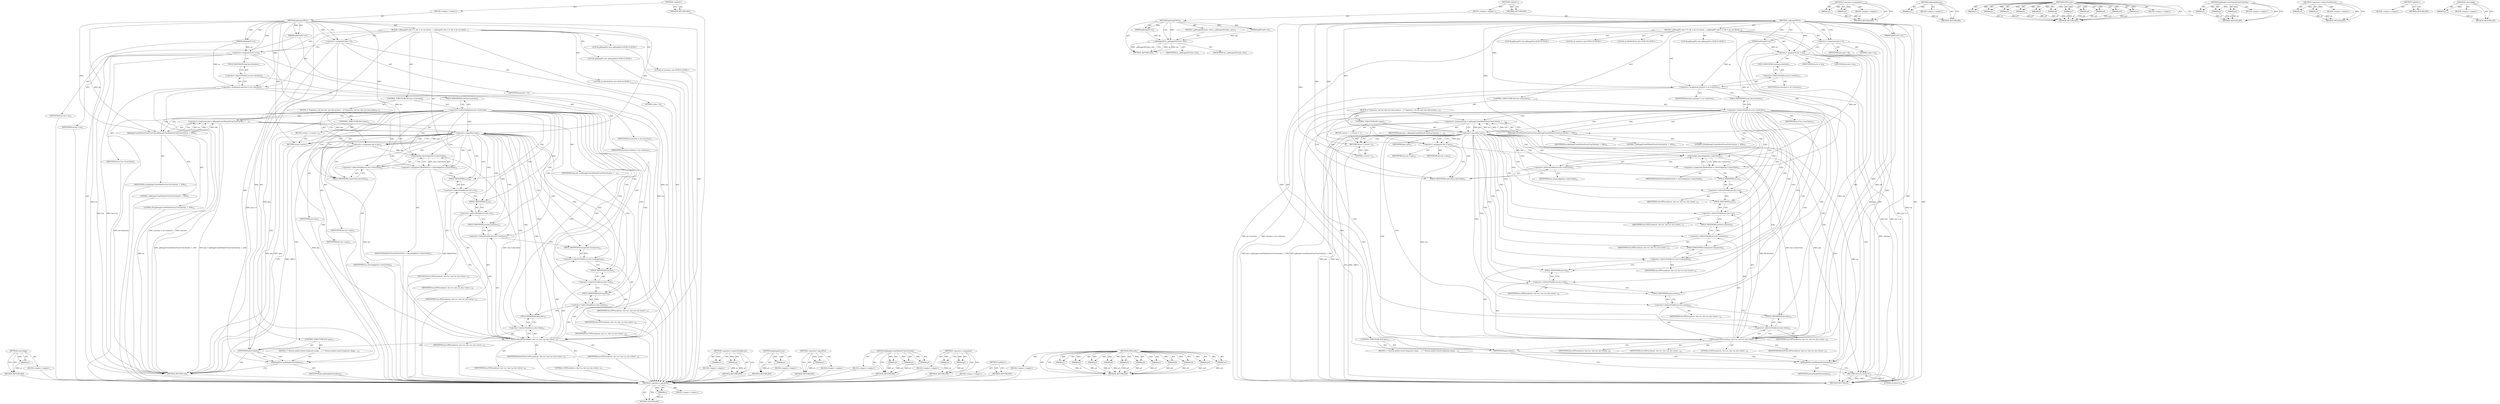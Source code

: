 digraph "colorstobpp" {
vulnerable_124 [label=<(METHOD,colorstobpp)>];
vulnerable_125 [label=<(PARAM,p1)>];
vulnerable_126 [label=<(BLOCK,&lt;empty&gt;,&lt;empty&gt;)>];
vulnerable_127 [label=<(METHOD_RETURN,ANY)>];
vulnerable_6 [label=<(METHOD,&lt;global&gt;)<SUB>1</SUB>>];
vulnerable_7 [label=<(BLOCK,&lt;empty&gt;,&lt;empty&gt;)<SUB>1</SUB>>];
vulnerable_8 [label=<(METHOD,gdImageGifCtx)<SUB>1</SUB>>];
vulnerable_9 [label=<(PARAM,gdImagePtr im)<SUB>1</SUB>>];
vulnerable_10 [label=<(PARAM,gdIOCtxPtr out)<SUB>1</SUB>>];
vulnerable_11 [label=<(BLOCK,{
 	gdImagePtr pim = 0, tim = im;
 	int interla...,{
 	gdImagePtr pim = 0, tim = im;
 	int interla...)<SUB>2</SUB>>];
vulnerable_12 [label="<(LOCAL,gdImagePtr pim: gdImagePtr)<SUB>3</SUB>>"];
vulnerable_13 [label="<(LOCAL,gdImagePtr tim: gdImagePtr)<SUB>3</SUB>>"];
vulnerable_14 [label=<(&lt;operator&gt;.assignment,pim = 0)<SUB>3</SUB>>];
vulnerable_15 [label=<(IDENTIFIER,pim,pim = 0)<SUB>3</SUB>>];
vulnerable_16 [label=<(LITERAL,0,pim = 0)<SUB>3</SUB>>];
vulnerable_17 [label=<(&lt;operator&gt;.assignment,tim = im)<SUB>3</SUB>>];
vulnerable_18 [label=<(IDENTIFIER,tim,tim = im)<SUB>3</SUB>>];
vulnerable_19 [label=<(IDENTIFIER,im,tim = im)<SUB>3</SUB>>];
vulnerable_20 [label="<(LOCAL,int interlace: int)<SUB>4</SUB>>"];
vulnerable_21 [label="<(LOCAL,int BitsPerPixel: int)<SUB>4</SUB>>"];
vulnerable_22 [label=<(&lt;operator&gt;.assignment,interlace = im-&gt;interlace)<SUB>5</SUB>>];
vulnerable_23 [label=<(IDENTIFIER,interlace,interlace = im-&gt;interlace)<SUB>5</SUB>>];
vulnerable_24 [label=<(&lt;operator&gt;.indirectFieldAccess,im-&gt;interlace)<SUB>5</SUB>>];
vulnerable_25 [label=<(IDENTIFIER,im,interlace = im-&gt;interlace)<SUB>5</SUB>>];
vulnerable_26 [label=<(FIELD_IDENTIFIER,interlace,interlace)<SUB>5</SUB>>];
vulnerable_27 [label=<(CONTROL_STRUCTURE,IF,if (im-&gt;trueColor))<SUB>6</SUB>>];
vulnerable_28 [label=<(&lt;operator&gt;.indirectFieldAccess,im-&gt;trueColor)<SUB>6</SUB>>];
vulnerable_29 [label=<(IDENTIFIER,im,if (im-&gt;trueColor))<SUB>6</SUB>>];
vulnerable_30 [label=<(FIELD_IDENTIFIER,trueColor,trueColor)<SUB>6</SUB>>];
vulnerable_31 [label=<(BLOCK,{
		/* Expensive, but the only way that produce...,{
		/* Expensive, but the only way that produce...)<SUB>6</SUB>>];
vulnerable_32 [label=<(&lt;operator&gt;.assignment,pim = gdImageCreatePaletteFromTrueColor(im, 1, ...)<SUB>10</SUB>>];
vulnerable_33 [label=<(IDENTIFIER,pim,pim = gdImageCreatePaletteFromTrueColor(im, 1, ...)<SUB>10</SUB>>];
vulnerable_34 [label=<(gdImageCreatePaletteFromTrueColor,gdImageCreatePaletteFromTrueColor(im, 1, 256))<SUB>10</SUB>>];
vulnerable_35 [label=<(IDENTIFIER,im,gdImageCreatePaletteFromTrueColor(im, 1, 256))<SUB>10</SUB>>];
vulnerable_36 [label=<(LITERAL,1,gdImageCreatePaletteFromTrueColor(im, 1, 256))<SUB>10</SUB>>];
vulnerable_37 [label=<(LITERAL,256,gdImageCreatePaletteFromTrueColor(im, 1, 256))<SUB>10</SUB>>];
vulnerable_38 [label=<(CONTROL_STRUCTURE,IF,if (!pim))<SUB>11</SUB>>];
vulnerable_39 [label=<(&lt;operator&gt;.logicalNot,!pim)<SUB>11</SUB>>];
vulnerable_40 [label=<(IDENTIFIER,pim,!pim)<SUB>11</SUB>>];
vulnerable_41 [label=<(BLOCK,{
			return;
 		},{
			return;
 		})<SUB>11</SUB>>];
vulnerable_42 [label=<(RETURN,return;,return;)<SUB>12</SUB>>];
vulnerable_43 [label=<(&lt;operator&gt;.assignment,tim = pim)<SUB>14</SUB>>];
vulnerable_44 [label=<(IDENTIFIER,tim,tim = pim)<SUB>14</SUB>>];
vulnerable_45 [label=<(IDENTIFIER,pim,tim = pim)<SUB>14</SUB>>];
vulnerable_46 [label=<(&lt;operator&gt;.assignment,BitsPerPixel = colorstobpp(tim-&gt;colorsTotal))<SUB>16</SUB>>];
vulnerable_47 [label=<(IDENTIFIER,BitsPerPixel,BitsPerPixel = colorstobpp(tim-&gt;colorsTotal))<SUB>16</SUB>>];
vulnerable_48 [label=<(colorstobpp,colorstobpp(tim-&gt;colorsTotal))<SUB>16</SUB>>];
vulnerable_49 [label=<(&lt;operator&gt;.indirectFieldAccess,tim-&gt;colorsTotal)<SUB>16</SUB>>];
vulnerable_50 [label=<(IDENTIFIER,tim,colorstobpp(tim-&gt;colorsTotal))<SUB>16</SUB>>];
vulnerable_51 [label=<(FIELD_IDENTIFIER,colorsTotal,colorsTotal)<SUB>16</SUB>>];
vulnerable_52 [label=<(GIFEncode,GIFEncode(
		out, tim-&gt;sx, tim-&gt;sy, tim-&gt;interl...)<SUB>18</SUB>>];
vulnerable_53 [label=<(IDENTIFIER,out,GIFEncode(
		out, tim-&gt;sx, tim-&gt;sy, tim-&gt;interl...)<SUB>19</SUB>>];
vulnerable_54 [label=<(&lt;operator&gt;.indirectFieldAccess,tim-&gt;sx)<SUB>19</SUB>>];
vulnerable_55 [label=<(IDENTIFIER,tim,GIFEncode(
		out, tim-&gt;sx, tim-&gt;sy, tim-&gt;interl...)<SUB>19</SUB>>];
vulnerable_56 [label=<(FIELD_IDENTIFIER,sx,sx)<SUB>19</SUB>>];
vulnerable_57 [label=<(&lt;operator&gt;.indirectFieldAccess,tim-&gt;sy)<SUB>19</SUB>>];
vulnerable_58 [label=<(IDENTIFIER,tim,GIFEncode(
		out, tim-&gt;sx, tim-&gt;sy, tim-&gt;interl...)<SUB>19</SUB>>];
vulnerable_59 [label=<(FIELD_IDENTIFIER,sy,sy)<SUB>19</SUB>>];
vulnerable_60 [label=<(&lt;operator&gt;.indirectFieldAccess,tim-&gt;interlace)<SUB>19</SUB>>];
vulnerable_61 [label=<(IDENTIFIER,tim,GIFEncode(
		out, tim-&gt;sx, tim-&gt;sy, tim-&gt;interl...)<SUB>19</SUB>>];
vulnerable_62 [label=<(FIELD_IDENTIFIER,interlace,interlace)<SUB>19</SUB>>];
vulnerable_63 [label=<(LITERAL,0,GIFEncode(
		out, tim-&gt;sx, tim-&gt;sy, tim-&gt;interl...)<SUB>19</SUB>>];
vulnerable_64 [label=<(&lt;operator&gt;.indirectFieldAccess,tim-&gt;transparent)<SUB>19</SUB>>];
vulnerable_65 [label=<(IDENTIFIER,tim,GIFEncode(
		out, tim-&gt;sx, tim-&gt;sy, tim-&gt;interl...)<SUB>19</SUB>>];
vulnerable_66 [label=<(FIELD_IDENTIFIER,transparent,transparent)<SUB>19</SUB>>];
vulnerable_67 [label=<(IDENTIFIER,BitsPerPixel,GIFEncode(
		out, tim-&gt;sx, tim-&gt;sy, tim-&gt;interl...)<SUB>19</SUB>>];
vulnerable_68 [label=<(&lt;operator&gt;.indirectFieldAccess,tim-&gt;red)<SUB>20</SUB>>];
vulnerable_69 [label=<(IDENTIFIER,tim,GIFEncode(
		out, tim-&gt;sx, tim-&gt;sy, tim-&gt;interl...)<SUB>20</SUB>>];
vulnerable_70 [label=<(FIELD_IDENTIFIER,red,red)<SUB>20</SUB>>];
vulnerable_71 [label=<(&lt;operator&gt;.indirectFieldAccess,tim-&gt;green)<SUB>20</SUB>>];
vulnerable_72 [label=<(IDENTIFIER,tim,GIFEncode(
		out, tim-&gt;sx, tim-&gt;sy, tim-&gt;interl...)<SUB>20</SUB>>];
vulnerable_73 [label=<(FIELD_IDENTIFIER,green,green)<SUB>20</SUB>>];
vulnerable_74 [label=<(&lt;operator&gt;.indirectFieldAccess,tim-&gt;blue)<SUB>20</SUB>>];
vulnerable_75 [label=<(IDENTIFIER,tim,GIFEncode(
		out, tim-&gt;sx, tim-&gt;sy, tim-&gt;interl...)<SUB>20</SUB>>];
vulnerable_76 [label=<(FIELD_IDENTIFIER,blue,blue)<SUB>20</SUB>>];
vulnerable_77 [label=<(IDENTIFIER,tim,GIFEncode(
		out, tim-&gt;sx, tim-&gt;sy, tim-&gt;interl...)<SUB>20</SUB>>];
vulnerable_78 [label=<(CONTROL_STRUCTURE,IF,if (pim))<SUB>21</SUB>>];
vulnerable_79 [label=<(IDENTIFIER,pim,if (pim))<SUB>21</SUB>>];
vulnerable_80 [label=<(BLOCK,{
 		/* Destroy palette based temporary image. ...,{
 		/* Destroy palette based temporary image. ...)<SUB>21</SUB>>];
vulnerable_81 [label=<(gdImageDestroy,gdImageDestroy(	pim))<SUB>23</SUB>>];
vulnerable_82 [label=<(IDENTIFIER,pim,gdImageDestroy(	pim))<SUB>23</SUB>>];
vulnerable_83 [label=<(METHOD_RETURN,void)<SUB>1</SUB>>];
vulnerable_85 [label=<(METHOD_RETURN,ANY)<SUB>1</SUB>>];
vulnerable_109 [label=<(METHOD,&lt;operator&gt;.indirectFieldAccess)>];
vulnerable_110 [label=<(PARAM,p1)>];
vulnerable_111 [label=<(PARAM,p2)>];
vulnerable_112 [label=<(BLOCK,&lt;empty&gt;,&lt;empty&gt;)>];
vulnerable_113 [label=<(METHOD_RETURN,ANY)>];
vulnerable_142 [label=<(METHOD,gdImageDestroy)>];
vulnerable_143 [label=<(PARAM,p1)>];
vulnerable_144 [label=<(BLOCK,&lt;empty&gt;,&lt;empty&gt;)>];
vulnerable_145 [label=<(METHOD_RETURN,ANY)>];
vulnerable_120 [label=<(METHOD,&lt;operator&gt;.logicalNot)>];
vulnerable_121 [label=<(PARAM,p1)>];
vulnerable_122 [label=<(BLOCK,&lt;empty&gt;,&lt;empty&gt;)>];
vulnerable_123 [label=<(METHOD_RETURN,ANY)>];
vulnerable_114 [label=<(METHOD,gdImageCreatePaletteFromTrueColor)>];
vulnerable_115 [label=<(PARAM,p1)>];
vulnerable_116 [label=<(PARAM,p2)>];
vulnerable_117 [label=<(PARAM,p3)>];
vulnerable_118 [label=<(BLOCK,&lt;empty&gt;,&lt;empty&gt;)>];
vulnerable_119 [label=<(METHOD_RETURN,ANY)>];
vulnerable_104 [label=<(METHOD,&lt;operator&gt;.assignment)>];
vulnerable_105 [label=<(PARAM,p1)>];
vulnerable_106 [label=<(PARAM,p2)>];
vulnerable_107 [label=<(BLOCK,&lt;empty&gt;,&lt;empty&gt;)>];
vulnerable_108 [label=<(METHOD_RETURN,ANY)>];
vulnerable_98 [label=<(METHOD,&lt;global&gt;)<SUB>1</SUB>>];
vulnerable_99 [label=<(BLOCK,&lt;empty&gt;,&lt;empty&gt;)>];
vulnerable_100 [label=<(METHOD_RETURN,ANY)>];
vulnerable_128 [label=<(METHOD,GIFEncode)>];
vulnerable_129 [label=<(PARAM,p1)>];
vulnerable_130 [label=<(PARAM,p2)>];
vulnerable_131 [label=<(PARAM,p3)>];
vulnerable_132 [label=<(PARAM,p4)>];
vulnerable_133 [label=<(PARAM,p5)>];
vulnerable_134 [label=<(PARAM,p6)>];
vulnerable_135 [label=<(PARAM,p7)>];
vulnerable_136 [label=<(PARAM,p8)>];
vulnerable_137 [label=<(PARAM,p9)>];
vulnerable_138 [label=<(PARAM,p10)>];
vulnerable_139 [label=<(PARAM,p11)>];
vulnerable_140 [label=<(BLOCK,&lt;empty&gt;,&lt;empty&gt;)>];
vulnerable_141 [label=<(METHOD_RETURN,ANY)>];
fixed_132 [label=<(METHOD,&lt;operator&gt;.logicalNot)>];
fixed_133 [label=<(PARAM,p1)>];
fixed_134 [label=<(BLOCK,&lt;empty&gt;,&lt;empty&gt;)>];
fixed_135 [label=<(METHOD_RETURN,ANY)>];
fixed_6 [label=<(METHOD,&lt;global&gt;)<SUB>1</SUB>>];
fixed_7 [label=<(BLOCK,&lt;empty&gt;,&lt;empty&gt;)<SUB>1</SUB>>];
fixed_8 [label=<(METHOD,gdImageGifCtx)<SUB>1</SUB>>];
fixed_9 [label=<(PARAM,gdImagePtr im)<SUB>1</SUB>>];
fixed_10 [label=<(PARAM,gdIOCtxPtr out)<SUB>1</SUB>>];
fixed_11 [label=<(BLOCK,{
	_gdImageGifCtx(im, out);
},{
	_gdImageGifCtx(im, out);
})<SUB>2</SUB>>];
fixed_12 [label=<(_gdImageGifCtx,_gdImageGifCtx(im, out))<SUB>3</SUB>>];
fixed_13 [label=<(IDENTIFIER,im,_gdImageGifCtx(im, out))<SUB>3</SUB>>];
fixed_14 [label=<(IDENTIFIER,out,_gdImageGifCtx(im, out))<SUB>3</SUB>>];
fixed_15 [label=<(METHOD_RETURN,void)<SUB>1</SUB>>];
fixed_17 [label=<(METHOD,_gdImageGifCtx)<SUB>7</SUB>>];
fixed_18 [label=<(PARAM,gdImagePtr im)<SUB>7</SUB>>];
fixed_19 [label=<(PARAM,gdIOCtxPtr out)<SUB>7</SUB>>];
fixed_20 [label=<(BLOCK,{
 	gdImagePtr pim = 0, tim = im;
 	int interla...,{
 	gdImagePtr pim = 0, tim = im;
 	int interla...)<SUB>8</SUB>>];
fixed_21 [label="<(LOCAL,gdImagePtr pim: gdImagePtr)<SUB>9</SUB>>"];
fixed_22 [label="<(LOCAL,gdImagePtr tim: gdImagePtr)<SUB>9</SUB>>"];
fixed_23 [label=<(&lt;operator&gt;.assignment,pim = 0)<SUB>9</SUB>>];
fixed_24 [label=<(IDENTIFIER,pim,pim = 0)<SUB>9</SUB>>];
fixed_25 [label=<(LITERAL,0,pim = 0)<SUB>9</SUB>>];
fixed_26 [label=<(&lt;operator&gt;.assignment,tim = im)<SUB>9</SUB>>];
fixed_27 [label=<(IDENTIFIER,tim,tim = im)<SUB>9</SUB>>];
fixed_28 [label=<(IDENTIFIER,im,tim = im)<SUB>9</SUB>>];
fixed_29 [label="<(LOCAL,int interlace: int)<SUB>10</SUB>>"];
fixed_30 [label="<(LOCAL,int BitsPerPixel: int)<SUB>10</SUB>>"];
fixed_31 [label=<(&lt;operator&gt;.assignment,interlace = im-&gt;interlace)<SUB>11</SUB>>];
fixed_32 [label=<(IDENTIFIER,interlace,interlace = im-&gt;interlace)<SUB>11</SUB>>];
fixed_33 [label=<(&lt;operator&gt;.indirectFieldAccess,im-&gt;interlace)<SUB>11</SUB>>];
fixed_34 [label=<(IDENTIFIER,im,interlace = im-&gt;interlace)<SUB>11</SUB>>];
fixed_35 [label=<(FIELD_IDENTIFIER,interlace,interlace)<SUB>11</SUB>>];
fixed_36 [label=<(CONTROL_STRUCTURE,IF,if (im-&gt;trueColor))<SUB>12</SUB>>];
fixed_37 [label=<(&lt;operator&gt;.indirectFieldAccess,im-&gt;trueColor)<SUB>12</SUB>>];
fixed_38 [label=<(IDENTIFIER,im,if (im-&gt;trueColor))<SUB>12</SUB>>];
fixed_39 [label=<(FIELD_IDENTIFIER,trueColor,trueColor)<SUB>12</SUB>>];
fixed_40 [label=<(BLOCK,{
		/* Expensive, but the only way that produce...,{
		/* Expensive, but the only way that produce...)<SUB>12</SUB>>];
fixed_41 [label=<(&lt;operator&gt;.assignment,pim = gdImageCreatePaletteFromTrueColor(im, 1, ...)<SUB>16</SUB>>];
fixed_42 [label=<(IDENTIFIER,pim,pim = gdImageCreatePaletteFromTrueColor(im, 1, ...)<SUB>16</SUB>>];
fixed_43 [label=<(gdImageCreatePaletteFromTrueColor,gdImageCreatePaletteFromTrueColor(im, 1, 256))<SUB>16</SUB>>];
fixed_44 [label=<(IDENTIFIER,im,gdImageCreatePaletteFromTrueColor(im, 1, 256))<SUB>16</SUB>>];
fixed_45 [label=<(LITERAL,1,gdImageCreatePaletteFromTrueColor(im, 1, 256))<SUB>16</SUB>>];
fixed_46 [label=<(LITERAL,256,gdImageCreatePaletteFromTrueColor(im, 1, 256))<SUB>16</SUB>>];
fixed_47 [label=<(CONTROL_STRUCTURE,IF,if (!pim))<SUB>17</SUB>>];
fixed_48 [label=<(&lt;operator&gt;.logicalNot,!pim)<SUB>17</SUB>>];
fixed_49 [label=<(IDENTIFIER,pim,!pim)<SUB>17</SUB>>];
fixed_50 [label=<(BLOCK,{
			return 1;
 		},{
			return 1;
 		})<SUB>17</SUB>>];
fixed_51 [label=<(RETURN,return 1;,return 1;)<SUB>18</SUB>>];
fixed_52 [label=<(LITERAL,1,return 1;)<SUB>18</SUB>>];
fixed_53 [label=<(&lt;operator&gt;.assignment,tim = pim)<SUB>20</SUB>>];
fixed_54 [label=<(IDENTIFIER,tim,tim = pim)<SUB>20</SUB>>];
fixed_55 [label=<(IDENTIFIER,pim,tim = pim)<SUB>20</SUB>>];
fixed_56 [label=<(&lt;operator&gt;.assignment,BitsPerPixel = colorstobpp(tim-&gt;colorsTotal))<SUB>22</SUB>>];
fixed_57 [label=<(IDENTIFIER,BitsPerPixel,BitsPerPixel = colorstobpp(tim-&gt;colorsTotal))<SUB>22</SUB>>];
fixed_58 [label=<(colorstobpp,colorstobpp(tim-&gt;colorsTotal))<SUB>22</SUB>>];
fixed_59 [label=<(&lt;operator&gt;.indirectFieldAccess,tim-&gt;colorsTotal)<SUB>22</SUB>>];
fixed_60 [label=<(IDENTIFIER,tim,colorstobpp(tim-&gt;colorsTotal))<SUB>22</SUB>>];
fixed_61 [label=<(FIELD_IDENTIFIER,colorsTotal,colorsTotal)<SUB>22</SUB>>];
fixed_62 [label=<(GIFEncode,GIFEncode(
		out, tim-&gt;sx, tim-&gt;sy, tim-&gt;interl...)<SUB>24</SUB>>];
fixed_63 [label=<(IDENTIFIER,out,GIFEncode(
		out, tim-&gt;sx, tim-&gt;sy, tim-&gt;interl...)<SUB>25</SUB>>];
fixed_64 [label=<(&lt;operator&gt;.indirectFieldAccess,tim-&gt;sx)<SUB>25</SUB>>];
fixed_65 [label=<(IDENTIFIER,tim,GIFEncode(
		out, tim-&gt;sx, tim-&gt;sy, tim-&gt;interl...)<SUB>25</SUB>>];
fixed_66 [label=<(FIELD_IDENTIFIER,sx,sx)<SUB>25</SUB>>];
fixed_67 [label=<(&lt;operator&gt;.indirectFieldAccess,tim-&gt;sy)<SUB>25</SUB>>];
fixed_68 [label=<(IDENTIFIER,tim,GIFEncode(
		out, tim-&gt;sx, tim-&gt;sy, tim-&gt;interl...)<SUB>25</SUB>>];
fixed_69 [label=<(FIELD_IDENTIFIER,sy,sy)<SUB>25</SUB>>];
fixed_70 [label=<(&lt;operator&gt;.indirectFieldAccess,tim-&gt;interlace)<SUB>25</SUB>>];
fixed_71 [label=<(IDENTIFIER,tim,GIFEncode(
		out, tim-&gt;sx, tim-&gt;sy, tim-&gt;interl...)<SUB>25</SUB>>];
fixed_72 [label=<(FIELD_IDENTIFIER,interlace,interlace)<SUB>25</SUB>>];
fixed_73 [label=<(LITERAL,0,GIFEncode(
		out, tim-&gt;sx, tim-&gt;sy, tim-&gt;interl...)<SUB>25</SUB>>];
fixed_74 [label=<(&lt;operator&gt;.indirectFieldAccess,tim-&gt;transparent)<SUB>25</SUB>>];
fixed_75 [label=<(IDENTIFIER,tim,GIFEncode(
		out, tim-&gt;sx, tim-&gt;sy, tim-&gt;interl...)<SUB>25</SUB>>];
fixed_76 [label=<(FIELD_IDENTIFIER,transparent,transparent)<SUB>25</SUB>>];
fixed_77 [label=<(IDENTIFIER,BitsPerPixel,GIFEncode(
		out, tim-&gt;sx, tim-&gt;sy, tim-&gt;interl...)<SUB>25</SUB>>];
fixed_78 [label=<(&lt;operator&gt;.indirectFieldAccess,tim-&gt;red)<SUB>26</SUB>>];
fixed_79 [label=<(IDENTIFIER,tim,GIFEncode(
		out, tim-&gt;sx, tim-&gt;sy, tim-&gt;interl...)<SUB>26</SUB>>];
fixed_80 [label=<(FIELD_IDENTIFIER,red,red)<SUB>26</SUB>>];
fixed_81 [label=<(&lt;operator&gt;.indirectFieldAccess,tim-&gt;green)<SUB>26</SUB>>];
fixed_82 [label=<(IDENTIFIER,tim,GIFEncode(
		out, tim-&gt;sx, tim-&gt;sy, tim-&gt;interl...)<SUB>26</SUB>>];
fixed_83 [label=<(FIELD_IDENTIFIER,green,green)<SUB>26</SUB>>];
fixed_84 [label=<(&lt;operator&gt;.indirectFieldAccess,tim-&gt;blue)<SUB>26</SUB>>];
fixed_85 [label=<(IDENTIFIER,tim,GIFEncode(
		out, tim-&gt;sx, tim-&gt;sy, tim-&gt;interl...)<SUB>26</SUB>>];
fixed_86 [label=<(FIELD_IDENTIFIER,blue,blue)<SUB>26</SUB>>];
fixed_87 [label=<(IDENTIFIER,tim,GIFEncode(
		out, tim-&gt;sx, tim-&gt;sy, tim-&gt;interl...)<SUB>26</SUB>>];
fixed_88 [label=<(CONTROL_STRUCTURE,IF,if (pim))<SUB>27</SUB>>];
fixed_89 [label=<(IDENTIFIER,pim,if (pim))<SUB>27</SUB>>];
fixed_90 [label=<(BLOCK,{
 		/* Destroy palette based temporary image. ...,{
 		/* Destroy palette based temporary image. ...)<SUB>27</SUB>>];
fixed_91 [label=<(gdImageDestroy,gdImageDestroy(	pim))<SUB>29</SUB>>];
fixed_92 [label=<(IDENTIFIER,pim,gdImageDestroy(	pim))<SUB>29</SUB>>];
fixed_93 [label=<(RETURN,return 0;,return 0;)<SUB>32</SUB>>];
fixed_94 [label=<(LITERAL,0,return 0;)<SUB>32</SUB>>];
fixed_95 [label=<(METHOD_RETURN,int)<SUB>7</SUB>>];
fixed_97 [label=<(METHOD_RETURN,ANY)<SUB>1</SUB>>];
fixed_116 [label=<(METHOD,&lt;operator&gt;.assignment)>];
fixed_117 [label=<(PARAM,p1)>];
fixed_118 [label=<(PARAM,p2)>];
fixed_119 [label=<(BLOCK,&lt;empty&gt;,&lt;empty&gt;)>];
fixed_120 [label=<(METHOD_RETURN,ANY)>];
fixed_154 [label=<(METHOD,gdImageDestroy)>];
fixed_155 [label=<(PARAM,p1)>];
fixed_156 [label=<(BLOCK,&lt;empty&gt;,&lt;empty&gt;)>];
fixed_157 [label=<(METHOD_RETURN,ANY)>];
fixed_140 [label=<(METHOD,GIFEncode)>];
fixed_141 [label=<(PARAM,p1)>];
fixed_142 [label=<(PARAM,p2)>];
fixed_143 [label=<(PARAM,p3)>];
fixed_144 [label=<(PARAM,p4)>];
fixed_145 [label=<(PARAM,p5)>];
fixed_146 [label=<(PARAM,p6)>];
fixed_147 [label=<(PARAM,p7)>];
fixed_148 [label=<(PARAM,p8)>];
fixed_149 [label=<(PARAM,p9)>];
fixed_150 [label=<(PARAM,p10)>];
fixed_151 [label=<(PARAM,p11)>];
fixed_152 [label=<(BLOCK,&lt;empty&gt;,&lt;empty&gt;)>];
fixed_153 [label=<(METHOD_RETURN,ANY)>];
fixed_126 [label=<(METHOD,gdImageCreatePaletteFromTrueColor)>];
fixed_127 [label=<(PARAM,p1)>];
fixed_128 [label=<(PARAM,p2)>];
fixed_129 [label=<(PARAM,p3)>];
fixed_130 [label=<(BLOCK,&lt;empty&gt;,&lt;empty&gt;)>];
fixed_131 [label=<(METHOD_RETURN,ANY)>];
fixed_121 [label=<(METHOD,&lt;operator&gt;.indirectFieldAccess)>];
fixed_122 [label=<(PARAM,p1)>];
fixed_123 [label=<(PARAM,p2)>];
fixed_124 [label=<(BLOCK,&lt;empty&gt;,&lt;empty&gt;)>];
fixed_125 [label=<(METHOD_RETURN,ANY)>];
fixed_110 [label=<(METHOD,&lt;global&gt;)<SUB>1</SUB>>];
fixed_111 [label=<(BLOCK,&lt;empty&gt;,&lt;empty&gt;)>];
fixed_112 [label=<(METHOD_RETURN,ANY)>];
fixed_136 [label=<(METHOD,colorstobpp)>];
fixed_137 [label=<(PARAM,p1)>];
fixed_138 [label=<(BLOCK,&lt;empty&gt;,&lt;empty&gt;)>];
fixed_139 [label=<(METHOD_RETURN,ANY)>];
vulnerable_124 -> vulnerable_125  [key=0, label="AST: "];
vulnerable_124 -> vulnerable_125  [key=1, label="DDG: "];
vulnerable_124 -> vulnerable_126  [key=0, label="AST: "];
vulnerable_124 -> vulnerable_127  [key=0, label="AST: "];
vulnerable_124 -> vulnerable_127  [key=1, label="CFG: "];
vulnerable_125 -> vulnerable_127  [key=0, label="DDG: p1"];
vulnerable_126 -> fixed_132  [key=0];
vulnerable_127 -> fixed_132  [key=0];
vulnerable_6 -> vulnerable_7  [key=0, label="AST: "];
vulnerable_6 -> vulnerable_85  [key=0, label="AST: "];
vulnerable_6 -> vulnerable_85  [key=1, label="CFG: "];
vulnerable_7 -> vulnerable_8  [key=0, label="AST: "];
vulnerable_8 -> vulnerable_9  [key=0, label="AST: "];
vulnerable_8 -> vulnerable_9  [key=1, label="DDG: "];
vulnerable_8 -> vulnerable_10  [key=0, label="AST: "];
vulnerable_8 -> vulnerable_10  [key=1, label="DDG: "];
vulnerable_8 -> vulnerable_11  [key=0, label="AST: "];
vulnerable_8 -> vulnerable_83  [key=0, label="AST: "];
vulnerable_8 -> vulnerable_14  [key=0, label="CFG: "];
vulnerable_8 -> vulnerable_14  [key=1, label="DDG: "];
vulnerable_8 -> vulnerable_17  [key=0, label="DDG: "];
vulnerable_8 -> vulnerable_22  [key=0, label="DDG: "];
vulnerable_8 -> vulnerable_52  [key=0, label="DDG: "];
vulnerable_8 -> vulnerable_79  [key=0, label="DDG: "];
vulnerable_8 -> vulnerable_43  [key=0, label="DDG: "];
vulnerable_8 -> vulnerable_81  [key=0, label="DDG: "];
vulnerable_8 -> vulnerable_34  [key=0, label="DDG: "];
vulnerable_8 -> vulnerable_39  [key=0, label="DDG: "];
vulnerable_8 -> vulnerable_42  [key=0, label="DDG: "];
vulnerable_9 -> vulnerable_17  [key=0, label="DDG: im"];
vulnerable_9 -> vulnerable_22  [key=0, label="DDG: im"];
vulnerable_9 -> vulnerable_34  [key=0, label="DDG: im"];
vulnerable_10 -> vulnerable_83  [key=0, label="DDG: out"];
vulnerable_10 -> vulnerable_52  [key=0, label="DDG: out"];
vulnerable_11 -> vulnerable_12  [key=0, label="AST: "];
vulnerable_11 -> vulnerable_13  [key=0, label="AST: "];
vulnerable_11 -> vulnerable_14  [key=0, label="AST: "];
vulnerable_11 -> vulnerable_17  [key=0, label="AST: "];
vulnerable_11 -> vulnerable_20  [key=0, label="AST: "];
vulnerable_11 -> vulnerable_21  [key=0, label="AST: "];
vulnerable_11 -> vulnerable_22  [key=0, label="AST: "];
vulnerable_11 -> vulnerable_27  [key=0, label="AST: "];
vulnerable_11 -> vulnerable_46  [key=0, label="AST: "];
vulnerable_11 -> vulnerable_52  [key=0, label="AST: "];
vulnerable_11 -> vulnerable_78  [key=0, label="AST: "];
vulnerable_12 -> fixed_132  [key=0];
vulnerable_13 -> fixed_132  [key=0];
vulnerable_14 -> vulnerable_15  [key=0, label="AST: "];
vulnerable_14 -> vulnerable_16  [key=0, label="AST: "];
vulnerable_14 -> vulnerable_17  [key=0, label="CFG: "];
vulnerable_14 -> vulnerable_83  [key=0, label="DDG: pim = 0"];
vulnerable_14 -> vulnerable_81  [key=0, label="DDG: pim"];
vulnerable_15 -> fixed_132  [key=0];
vulnerable_16 -> fixed_132  [key=0];
vulnerable_17 -> vulnerable_18  [key=0, label="AST: "];
vulnerable_17 -> vulnerable_19  [key=0, label="AST: "];
vulnerable_17 -> vulnerable_26  [key=0, label="CFG: "];
vulnerable_17 -> vulnerable_83  [key=0, label="DDG: tim"];
vulnerable_17 -> vulnerable_83  [key=1, label="DDG: tim = im"];
vulnerable_17 -> vulnerable_52  [key=0, label="DDG: tim"];
vulnerable_17 -> vulnerable_48  [key=0, label="DDG: tim"];
vulnerable_18 -> fixed_132  [key=0];
vulnerable_19 -> fixed_132  [key=0];
vulnerable_20 -> fixed_132  [key=0];
vulnerable_21 -> fixed_132  [key=0];
vulnerable_22 -> vulnerable_23  [key=0, label="AST: "];
vulnerable_22 -> vulnerable_24  [key=0, label="AST: "];
vulnerable_22 -> vulnerable_30  [key=0, label="CFG: "];
vulnerable_22 -> vulnerable_83  [key=0, label="DDG: interlace"];
vulnerable_22 -> vulnerable_83  [key=1, label="DDG: im-&gt;interlace"];
vulnerable_22 -> vulnerable_83  [key=2, label="DDG: interlace = im-&gt;interlace"];
vulnerable_23 -> fixed_132  [key=0];
vulnerable_24 -> vulnerable_25  [key=0, label="AST: "];
vulnerable_24 -> vulnerable_26  [key=0, label="AST: "];
vulnerable_24 -> vulnerable_22  [key=0, label="CFG: "];
vulnerable_25 -> fixed_132  [key=0];
vulnerable_26 -> vulnerable_24  [key=0, label="CFG: "];
vulnerable_27 -> vulnerable_28  [key=0, label="AST: "];
vulnerable_27 -> vulnerable_31  [key=0, label="AST: "];
vulnerable_28 -> vulnerable_29  [key=0, label="AST: "];
vulnerable_28 -> vulnerable_30  [key=0, label="AST: "];
vulnerable_28 -> vulnerable_34  [key=0, label="CFG: "];
vulnerable_28 -> vulnerable_34  [key=1, label="CDG: "];
vulnerable_28 -> vulnerable_51  [key=0, label="CFG: "];
vulnerable_28 -> vulnerable_51  [key=1, label="CDG: "];
vulnerable_28 -> vulnerable_48  [key=0, label="CDG: "];
vulnerable_28 -> vulnerable_32  [key=0, label="CDG: "];
vulnerable_28 -> vulnerable_68  [key=0, label="CDG: "];
vulnerable_28 -> vulnerable_49  [key=0, label="CDG: "];
vulnerable_28 -> vulnerable_60  [key=0, label="CDG: "];
vulnerable_28 -> vulnerable_73  [key=0, label="CDG: "];
vulnerable_28 -> vulnerable_64  [key=0, label="CDG: "];
vulnerable_28 -> vulnerable_57  [key=0, label="CDG: "];
vulnerable_28 -> vulnerable_66  [key=0, label="CDG: "];
vulnerable_28 -> vulnerable_71  [key=0, label="CDG: "];
vulnerable_28 -> vulnerable_52  [key=0, label="CDG: "];
vulnerable_28 -> vulnerable_46  [key=0, label="CDG: "];
vulnerable_28 -> vulnerable_56  [key=0, label="CDG: "];
vulnerable_28 -> vulnerable_70  [key=0, label="CDG: "];
vulnerable_28 -> vulnerable_74  [key=0, label="CDG: "];
vulnerable_28 -> vulnerable_76  [key=0, label="CDG: "];
vulnerable_28 -> vulnerable_59  [key=0, label="CDG: "];
vulnerable_28 -> vulnerable_54  [key=0, label="CDG: "];
vulnerable_28 -> vulnerable_62  [key=0, label="CDG: "];
vulnerable_28 -> vulnerable_39  [key=0, label="CDG: "];
vulnerable_28 -> vulnerable_79  [key=0, label="CDG: "];
vulnerable_29 -> fixed_132  [key=0];
vulnerable_30 -> vulnerable_28  [key=0, label="CFG: "];
vulnerable_31 -> vulnerable_32  [key=0, label="AST: "];
vulnerable_31 -> vulnerable_38  [key=0, label="AST: "];
vulnerable_31 -> vulnerable_43  [key=0, label="AST: "];
vulnerable_32 -> vulnerable_33  [key=0, label="AST: "];
vulnerable_32 -> vulnerable_34  [key=0, label="AST: "];
vulnerable_32 -> vulnerable_39  [key=0, label="CFG: "];
vulnerable_32 -> vulnerable_39  [key=1, label="DDG: pim"];
vulnerable_32 -> vulnerable_83  [key=0, label="DDG: gdImageCreatePaletteFromTrueColor(im, 1, 256)"];
vulnerable_32 -> vulnerable_83  [key=1, label="DDG: pim = gdImageCreatePaletteFromTrueColor(im, 1, 256)"];
vulnerable_33 -> fixed_132  [key=0];
vulnerable_34 -> vulnerable_35  [key=0, label="AST: "];
vulnerable_34 -> vulnerable_36  [key=0, label="AST: "];
vulnerable_34 -> vulnerable_37  [key=0, label="AST: "];
vulnerable_34 -> vulnerable_32  [key=0, label="CFG: "];
vulnerable_34 -> vulnerable_32  [key=1, label="DDG: im"];
vulnerable_34 -> vulnerable_32  [key=2, label="DDG: 1"];
vulnerable_34 -> vulnerable_32  [key=3, label="DDG: 256"];
vulnerable_34 -> vulnerable_83  [key=0, label="DDG: im"];
vulnerable_35 -> fixed_132  [key=0];
vulnerable_36 -> fixed_132  [key=0];
vulnerable_37 -> fixed_132  [key=0];
vulnerable_38 -> vulnerable_39  [key=0, label="AST: "];
vulnerable_38 -> vulnerable_41  [key=0, label="AST: "];
vulnerable_39 -> vulnerable_40  [key=0, label="AST: "];
vulnerable_39 -> vulnerable_42  [key=0, label="CFG: "];
vulnerable_39 -> vulnerable_42  [key=1, label="CDG: "];
vulnerable_39 -> vulnerable_43  [key=0, label="CFG: "];
vulnerable_39 -> vulnerable_43  [key=1, label="DDG: pim"];
vulnerable_39 -> vulnerable_43  [key=2, label="CDG: "];
vulnerable_39 -> vulnerable_83  [key=0, label="DDG: pim"];
vulnerable_39 -> vulnerable_83  [key=1, label="DDG: !pim"];
vulnerable_39 -> vulnerable_81  [key=0, label="DDG: pim"];
vulnerable_39 -> vulnerable_48  [key=0, label="CDG: "];
vulnerable_39 -> vulnerable_68  [key=0, label="CDG: "];
vulnerable_39 -> vulnerable_49  [key=0, label="CDG: "];
vulnerable_39 -> vulnerable_60  [key=0, label="CDG: "];
vulnerable_39 -> vulnerable_73  [key=0, label="CDG: "];
vulnerable_39 -> vulnerable_64  [key=0, label="CDG: "];
vulnerable_39 -> vulnerable_51  [key=0, label="CDG: "];
vulnerable_39 -> vulnerable_57  [key=0, label="CDG: "];
vulnerable_39 -> vulnerable_66  [key=0, label="CDG: "];
vulnerable_39 -> vulnerable_71  [key=0, label="CDG: "];
vulnerable_39 -> vulnerable_52  [key=0, label="CDG: "];
vulnerable_39 -> vulnerable_46  [key=0, label="CDG: "];
vulnerable_39 -> vulnerable_56  [key=0, label="CDG: "];
vulnerable_39 -> vulnerable_70  [key=0, label="CDG: "];
vulnerable_39 -> vulnerable_74  [key=0, label="CDG: "];
vulnerable_39 -> vulnerable_76  [key=0, label="CDG: "];
vulnerable_39 -> vulnerable_59  [key=0, label="CDG: "];
vulnerable_39 -> vulnerable_54  [key=0, label="CDG: "];
vulnerable_39 -> vulnerable_62  [key=0, label="CDG: "];
vulnerable_39 -> vulnerable_79  [key=0, label="CDG: "];
vulnerable_40 -> fixed_132  [key=0];
vulnerable_41 -> vulnerable_42  [key=0, label="AST: "];
vulnerable_42 -> vulnerable_83  [key=0, label="CFG: "];
vulnerable_42 -> vulnerable_83  [key=1, label="DDG: &lt;RET&gt;"];
vulnerable_43 -> vulnerable_44  [key=0, label="AST: "];
vulnerable_43 -> vulnerable_45  [key=0, label="AST: "];
vulnerable_43 -> vulnerable_51  [key=0, label="CFG: "];
vulnerable_43 -> vulnerable_52  [key=0, label="DDG: tim"];
vulnerable_43 -> vulnerable_48  [key=0, label="DDG: tim"];
vulnerable_44 -> fixed_132  [key=0];
vulnerable_45 -> fixed_132  [key=0];
vulnerable_46 -> vulnerable_47  [key=0, label="AST: "];
vulnerable_46 -> vulnerable_48  [key=0, label="AST: "];
vulnerable_46 -> vulnerable_56  [key=0, label="CFG: "];
vulnerable_46 -> vulnerable_52  [key=0, label="DDG: BitsPerPixel"];
vulnerable_47 -> fixed_132  [key=0];
vulnerable_48 -> vulnerable_49  [key=0, label="AST: "];
vulnerable_48 -> vulnerable_46  [key=0, label="CFG: "];
vulnerable_48 -> vulnerable_46  [key=1, label="DDG: tim-&gt;colorsTotal"];
vulnerable_48 -> vulnerable_52  [key=0, label="DDG: tim-&gt;colorsTotal"];
vulnerable_49 -> vulnerable_50  [key=0, label="AST: "];
vulnerable_49 -> vulnerable_51  [key=0, label="AST: "];
vulnerable_49 -> vulnerable_48  [key=0, label="CFG: "];
vulnerable_50 -> fixed_132  [key=0];
vulnerable_51 -> vulnerable_49  [key=0, label="CFG: "];
vulnerable_52 -> vulnerable_53  [key=0, label="AST: "];
vulnerable_52 -> vulnerable_54  [key=0, label="AST: "];
vulnerable_52 -> vulnerable_57  [key=0, label="AST: "];
vulnerable_52 -> vulnerable_60  [key=0, label="AST: "];
vulnerable_52 -> vulnerable_63  [key=0, label="AST: "];
vulnerable_52 -> vulnerable_64  [key=0, label="AST: "];
vulnerable_52 -> vulnerable_67  [key=0, label="AST: "];
vulnerable_52 -> vulnerable_68  [key=0, label="AST: "];
vulnerable_52 -> vulnerable_71  [key=0, label="AST: "];
vulnerable_52 -> vulnerable_74  [key=0, label="AST: "];
vulnerable_52 -> vulnerable_77  [key=0, label="AST: "];
vulnerable_52 -> vulnerable_79  [key=0, label="CFG: "];
vulnerable_53 -> fixed_132  [key=0];
vulnerable_54 -> vulnerable_55  [key=0, label="AST: "];
vulnerable_54 -> vulnerable_56  [key=0, label="AST: "];
vulnerable_54 -> vulnerable_59  [key=0, label="CFG: "];
vulnerable_55 -> fixed_132  [key=0];
vulnerable_56 -> vulnerable_54  [key=0, label="CFG: "];
vulnerable_57 -> vulnerable_58  [key=0, label="AST: "];
vulnerable_57 -> vulnerable_59  [key=0, label="AST: "];
vulnerable_57 -> vulnerable_62  [key=0, label="CFG: "];
vulnerable_58 -> fixed_132  [key=0];
vulnerable_59 -> vulnerable_57  [key=0, label="CFG: "];
vulnerable_60 -> vulnerable_61  [key=0, label="AST: "];
vulnerable_60 -> vulnerable_62  [key=0, label="AST: "];
vulnerable_60 -> vulnerable_66  [key=0, label="CFG: "];
vulnerable_61 -> fixed_132  [key=0];
vulnerable_62 -> vulnerable_60  [key=0, label="CFG: "];
vulnerable_63 -> fixed_132  [key=0];
vulnerable_64 -> vulnerable_65  [key=0, label="AST: "];
vulnerable_64 -> vulnerable_66  [key=0, label="AST: "];
vulnerable_64 -> vulnerable_70  [key=0, label="CFG: "];
vulnerable_65 -> fixed_132  [key=0];
vulnerable_66 -> vulnerable_64  [key=0, label="CFG: "];
vulnerable_67 -> fixed_132  [key=0];
vulnerable_68 -> vulnerable_69  [key=0, label="AST: "];
vulnerable_68 -> vulnerable_70  [key=0, label="AST: "];
vulnerable_68 -> vulnerable_73  [key=0, label="CFG: "];
vulnerable_69 -> fixed_132  [key=0];
vulnerable_70 -> vulnerable_68  [key=0, label="CFG: "];
vulnerable_71 -> vulnerable_72  [key=0, label="AST: "];
vulnerable_71 -> vulnerable_73  [key=0, label="AST: "];
vulnerable_71 -> vulnerable_76  [key=0, label="CFG: "];
vulnerable_72 -> fixed_132  [key=0];
vulnerable_73 -> vulnerable_71  [key=0, label="CFG: "];
vulnerable_74 -> vulnerable_75  [key=0, label="AST: "];
vulnerable_74 -> vulnerable_76  [key=0, label="AST: "];
vulnerable_74 -> vulnerable_52  [key=0, label="CFG: "];
vulnerable_75 -> fixed_132  [key=0];
vulnerable_76 -> vulnerable_74  [key=0, label="CFG: "];
vulnerable_77 -> fixed_132  [key=0];
vulnerable_78 -> vulnerable_79  [key=0, label="AST: "];
vulnerable_78 -> vulnerable_80  [key=0, label="AST: "];
vulnerable_79 -> vulnerable_83  [key=0, label="CFG: "];
vulnerable_79 -> vulnerable_81  [key=0, label="CFG: "];
vulnerable_79 -> vulnerable_81  [key=1, label="CDG: "];
vulnerable_80 -> vulnerable_81  [key=0, label="AST: "];
vulnerable_81 -> vulnerable_82  [key=0, label="AST: "];
vulnerable_81 -> vulnerable_83  [key=0, label="CFG: "];
vulnerable_82 -> fixed_132  [key=0];
vulnerable_83 -> fixed_132  [key=0];
vulnerable_85 -> fixed_132  [key=0];
vulnerable_109 -> vulnerable_110  [key=0, label="AST: "];
vulnerable_109 -> vulnerable_110  [key=1, label="DDG: "];
vulnerable_109 -> vulnerable_112  [key=0, label="AST: "];
vulnerable_109 -> vulnerable_111  [key=0, label="AST: "];
vulnerable_109 -> vulnerable_111  [key=1, label="DDG: "];
vulnerable_109 -> vulnerable_113  [key=0, label="AST: "];
vulnerable_109 -> vulnerable_113  [key=1, label="CFG: "];
vulnerable_110 -> vulnerable_113  [key=0, label="DDG: p1"];
vulnerable_111 -> vulnerable_113  [key=0, label="DDG: p2"];
vulnerable_112 -> fixed_132  [key=0];
vulnerable_113 -> fixed_132  [key=0];
vulnerable_142 -> vulnerable_143  [key=0, label="AST: "];
vulnerable_142 -> vulnerable_143  [key=1, label="DDG: "];
vulnerable_142 -> vulnerable_144  [key=0, label="AST: "];
vulnerable_142 -> vulnerable_145  [key=0, label="AST: "];
vulnerable_142 -> vulnerable_145  [key=1, label="CFG: "];
vulnerable_143 -> vulnerable_145  [key=0, label="DDG: p1"];
vulnerable_144 -> fixed_132  [key=0];
vulnerable_145 -> fixed_132  [key=0];
vulnerable_120 -> vulnerable_121  [key=0, label="AST: "];
vulnerable_120 -> vulnerable_121  [key=1, label="DDG: "];
vulnerable_120 -> vulnerable_122  [key=0, label="AST: "];
vulnerable_120 -> vulnerable_123  [key=0, label="AST: "];
vulnerable_120 -> vulnerable_123  [key=1, label="CFG: "];
vulnerable_121 -> vulnerable_123  [key=0, label="DDG: p1"];
vulnerable_122 -> fixed_132  [key=0];
vulnerable_123 -> fixed_132  [key=0];
vulnerable_114 -> vulnerable_115  [key=0, label="AST: "];
vulnerable_114 -> vulnerable_115  [key=1, label="DDG: "];
vulnerable_114 -> vulnerable_118  [key=0, label="AST: "];
vulnerable_114 -> vulnerable_116  [key=0, label="AST: "];
vulnerable_114 -> vulnerable_116  [key=1, label="DDG: "];
vulnerable_114 -> vulnerable_119  [key=0, label="AST: "];
vulnerable_114 -> vulnerable_119  [key=1, label="CFG: "];
vulnerable_114 -> vulnerable_117  [key=0, label="AST: "];
vulnerable_114 -> vulnerable_117  [key=1, label="DDG: "];
vulnerable_115 -> vulnerable_119  [key=0, label="DDG: p1"];
vulnerable_116 -> vulnerable_119  [key=0, label="DDG: p2"];
vulnerable_117 -> vulnerable_119  [key=0, label="DDG: p3"];
vulnerable_118 -> fixed_132  [key=0];
vulnerable_119 -> fixed_132  [key=0];
vulnerable_104 -> vulnerable_105  [key=0, label="AST: "];
vulnerable_104 -> vulnerable_105  [key=1, label="DDG: "];
vulnerable_104 -> vulnerable_107  [key=0, label="AST: "];
vulnerable_104 -> vulnerable_106  [key=0, label="AST: "];
vulnerable_104 -> vulnerable_106  [key=1, label="DDG: "];
vulnerable_104 -> vulnerable_108  [key=0, label="AST: "];
vulnerable_104 -> vulnerable_108  [key=1, label="CFG: "];
vulnerable_105 -> vulnerable_108  [key=0, label="DDG: p1"];
vulnerable_106 -> vulnerable_108  [key=0, label="DDG: p2"];
vulnerable_107 -> fixed_132  [key=0];
vulnerable_108 -> fixed_132  [key=0];
vulnerable_98 -> vulnerable_99  [key=0, label="AST: "];
vulnerable_98 -> vulnerable_100  [key=0, label="AST: "];
vulnerable_98 -> vulnerable_100  [key=1, label="CFG: "];
vulnerable_99 -> fixed_132  [key=0];
vulnerable_100 -> fixed_132  [key=0];
vulnerable_128 -> vulnerable_129  [key=0, label="AST: "];
vulnerable_128 -> vulnerable_129  [key=1, label="DDG: "];
vulnerable_128 -> vulnerable_140  [key=0, label="AST: "];
vulnerable_128 -> vulnerable_130  [key=0, label="AST: "];
vulnerable_128 -> vulnerable_130  [key=1, label="DDG: "];
vulnerable_128 -> vulnerable_141  [key=0, label="AST: "];
vulnerable_128 -> vulnerable_141  [key=1, label="CFG: "];
vulnerable_128 -> vulnerable_131  [key=0, label="AST: "];
vulnerable_128 -> vulnerable_131  [key=1, label="DDG: "];
vulnerable_128 -> vulnerable_132  [key=0, label="AST: "];
vulnerable_128 -> vulnerable_132  [key=1, label="DDG: "];
vulnerable_128 -> vulnerable_133  [key=0, label="AST: "];
vulnerable_128 -> vulnerable_133  [key=1, label="DDG: "];
vulnerable_128 -> vulnerable_134  [key=0, label="AST: "];
vulnerable_128 -> vulnerable_134  [key=1, label="DDG: "];
vulnerable_128 -> vulnerable_135  [key=0, label="AST: "];
vulnerable_128 -> vulnerable_135  [key=1, label="DDG: "];
vulnerable_128 -> vulnerable_136  [key=0, label="AST: "];
vulnerable_128 -> vulnerable_136  [key=1, label="DDG: "];
vulnerable_128 -> vulnerable_137  [key=0, label="AST: "];
vulnerable_128 -> vulnerable_137  [key=1, label="DDG: "];
vulnerable_128 -> vulnerable_138  [key=0, label="AST: "];
vulnerable_128 -> vulnerable_138  [key=1, label="DDG: "];
vulnerable_128 -> vulnerable_139  [key=0, label="AST: "];
vulnerable_128 -> vulnerable_139  [key=1, label="DDG: "];
vulnerable_129 -> vulnerable_141  [key=0, label="DDG: p1"];
vulnerable_130 -> vulnerable_141  [key=0, label="DDG: p2"];
vulnerable_131 -> vulnerable_141  [key=0, label="DDG: p3"];
vulnerable_132 -> vulnerable_141  [key=0, label="DDG: p4"];
vulnerable_133 -> vulnerable_141  [key=0, label="DDG: p5"];
vulnerable_134 -> vulnerable_141  [key=0, label="DDG: p6"];
vulnerable_135 -> vulnerable_141  [key=0, label="DDG: p7"];
vulnerable_136 -> vulnerable_141  [key=0, label="DDG: p8"];
vulnerable_137 -> vulnerable_141  [key=0, label="DDG: p9"];
vulnerable_138 -> vulnerable_141  [key=0, label="DDG: p10"];
vulnerable_139 -> vulnerable_141  [key=0, label="DDG: p11"];
vulnerable_140 -> fixed_132  [key=0];
vulnerable_141 -> fixed_132  [key=0];
fixed_132 -> fixed_133  [key=0, label="AST: "];
fixed_132 -> fixed_133  [key=1, label="DDG: "];
fixed_132 -> fixed_134  [key=0, label="AST: "];
fixed_132 -> fixed_135  [key=0, label="AST: "];
fixed_132 -> fixed_135  [key=1, label="CFG: "];
fixed_133 -> fixed_135  [key=0, label="DDG: p1"];
fixed_6 -> fixed_7  [key=0, label="AST: "];
fixed_6 -> fixed_97  [key=0, label="AST: "];
fixed_6 -> fixed_97  [key=1, label="CFG: "];
fixed_7 -> fixed_8  [key=0, label="AST: "];
fixed_7 -> fixed_17  [key=0, label="AST: "];
fixed_8 -> fixed_9  [key=0, label="AST: "];
fixed_8 -> fixed_9  [key=1, label="DDG: "];
fixed_8 -> fixed_10  [key=0, label="AST: "];
fixed_8 -> fixed_10  [key=1, label="DDG: "];
fixed_8 -> fixed_11  [key=0, label="AST: "];
fixed_8 -> fixed_15  [key=0, label="AST: "];
fixed_8 -> fixed_12  [key=0, label="CFG: "];
fixed_8 -> fixed_12  [key=1, label="DDG: "];
fixed_9 -> fixed_12  [key=0, label="DDG: im"];
fixed_10 -> fixed_12  [key=0, label="DDG: out"];
fixed_11 -> fixed_12  [key=0, label="AST: "];
fixed_12 -> fixed_13  [key=0, label="AST: "];
fixed_12 -> fixed_14  [key=0, label="AST: "];
fixed_12 -> fixed_15  [key=0, label="CFG: "];
fixed_12 -> fixed_15  [key=1, label="DDG: im"];
fixed_12 -> fixed_15  [key=2, label="DDG: out"];
fixed_12 -> fixed_15  [key=3, label="DDG: _gdImageGifCtx(im, out)"];
fixed_17 -> fixed_18  [key=0, label="AST: "];
fixed_17 -> fixed_18  [key=1, label="DDG: "];
fixed_17 -> fixed_19  [key=0, label="AST: "];
fixed_17 -> fixed_19  [key=1, label="DDG: "];
fixed_17 -> fixed_20  [key=0, label="AST: "];
fixed_17 -> fixed_95  [key=0, label="AST: "];
fixed_17 -> fixed_23  [key=0, label="CFG: "];
fixed_17 -> fixed_23  [key=1, label="DDG: "];
fixed_17 -> fixed_26  [key=0, label="DDG: "];
fixed_17 -> fixed_31  [key=0, label="DDG: "];
fixed_17 -> fixed_93  [key=0, label="DDG: "];
fixed_17 -> fixed_62  [key=0, label="DDG: "];
fixed_17 -> fixed_89  [key=0, label="DDG: "];
fixed_17 -> fixed_94  [key=0, label="DDG: "];
fixed_17 -> fixed_53  [key=0, label="DDG: "];
fixed_17 -> fixed_91  [key=0, label="DDG: "];
fixed_17 -> fixed_43  [key=0, label="DDG: "];
fixed_17 -> fixed_48  [key=0, label="DDG: "];
fixed_17 -> fixed_51  [key=0, label="DDG: "];
fixed_17 -> fixed_52  [key=0, label="DDG: "];
fixed_18 -> fixed_26  [key=0, label="DDG: im"];
fixed_18 -> fixed_31  [key=0, label="DDG: im"];
fixed_18 -> fixed_43  [key=0, label="DDG: im"];
fixed_19 -> fixed_95  [key=0, label="DDG: out"];
fixed_19 -> fixed_62  [key=0, label="DDG: out"];
fixed_20 -> fixed_21  [key=0, label="AST: "];
fixed_20 -> fixed_22  [key=0, label="AST: "];
fixed_20 -> fixed_23  [key=0, label="AST: "];
fixed_20 -> fixed_26  [key=0, label="AST: "];
fixed_20 -> fixed_29  [key=0, label="AST: "];
fixed_20 -> fixed_30  [key=0, label="AST: "];
fixed_20 -> fixed_31  [key=0, label="AST: "];
fixed_20 -> fixed_36  [key=0, label="AST: "];
fixed_20 -> fixed_56  [key=0, label="AST: "];
fixed_20 -> fixed_62  [key=0, label="AST: "];
fixed_20 -> fixed_88  [key=0, label="AST: "];
fixed_20 -> fixed_93  [key=0, label="AST: "];
fixed_23 -> fixed_24  [key=0, label="AST: "];
fixed_23 -> fixed_25  [key=0, label="AST: "];
fixed_23 -> fixed_26  [key=0, label="CFG: "];
fixed_23 -> fixed_95  [key=0, label="DDG: pim = 0"];
fixed_23 -> fixed_91  [key=0, label="DDG: pim"];
fixed_26 -> fixed_27  [key=0, label="AST: "];
fixed_26 -> fixed_28  [key=0, label="AST: "];
fixed_26 -> fixed_35  [key=0, label="CFG: "];
fixed_26 -> fixed_95  [key=0, label="DDG: tim"];
fixed_26 -> fixed_95  [key=1, label="DDG: tim = im"];
fixed_26 -> fixed_62  [key=0, label="DDG: tim"];
fixed_26 -> fixed_58  [key=0, label="DDG: tim"];
fixed_31 -> fixed_32  [key=0, label="AST: "];
fixed_31 -> fixed_33  [key=0, label="AST: "];
fixed_31 -> fixed_39  [key=0, label="CFG: "];
fixed_31 -> fixed_95  [key=0, label="DDG: interlace"];
fixed_31 -> fixed_95  [key=1, label="DDG: im-&gt;interlace"];
fixed_31 -> fixed_95  [key=2, label="DDG: interlace = im-&gt;interlace"];
fixed_33 -> fixed_34  [key=0, label="AST: "];
fixed_33 -> fixed_35  [key=0, label="AST: "];
fixed_33 -> fixed_31  [key=0, label="CFG: "];
fixed_35 -> fixed_33  [key=0, label="CFG: "];
fixed_36 -> fixed_37  [key=0, label="AST: "];
fixed_36 -> fixed_40  [key=0, label="AST: "];
fixed_37 -> fixed_38  [key=0, label="AST: "];
fixed_37 -> fixed_39  [key=0, label="AST: "];
fixed_37 -> fixed_43  [key=0, label="CFG: "];
fixed_37 -> fixed_43  [key=1, label="CDG: "];
fixed_37 -> fixed_61  [key=0, label="CFG: "];
fixed_37 -> fixed_61  [key=1, label="CDG: "];
fixed_37 -> fixed_48  [key=0, label="CDG: "];
fixed_37 -> fixed_64  [key=0, label="CDG: "];
fixed_37 -> fixed_89  [key=0, label="CDG: "];
fixed_37 -> fixed_66  [key=0, label="CDG: "];
fixed_37 -> fixed_81  [key=0, label="CDG: "];
fixed_37 -> fixed_84  [key=0, label="CDG: "];
fixed_37 -> fixed_72  [key=0, label="CDG: "];
fixed_37 -> fixed_56  [key=0, label="CDG: "];
fixed_37 -> fixed_69  [key=0, label="CDG: "];
fixed_37 -> fixed_67  [key=0, label="CDG: "];
fixed_37 -> fixed_74  [key=0, label="CDG: "];
fixed_37 -> fixed_76  [key=0, label="CDG: "];
fixed_37 -> fixed_59  [key=0, label="CDG: "];
fixed_37 -> fixed_93  [key=0, label="CDG: "];
fixed_37 -> fixed_80  [key=0, label="CDG: "];
fixed_37 -> fixed_58  [key=0, label="CDG: "];
fixed_37 -> fixed_83  [key=0, label="CDG: "];
fixed_37 -> fixed_41  [key=0, label="CDG: "];
fixed_37 -> fixed_70  [key=0, label="CDG: "];
fixed_37 -> fixed_78  [key=0, label="CDG: "];
fixed_37 -> fixed_62  [key=0, label="CDG: "];
fixed_37 -> fixed_86  [key=0, label="CDG: "];
fixed_39 -> fixed_37  [key=0, label="CFG: "];
fixed_40 -> fixed_41  [key=0, label="AST: "];
fixed_40 -> fixed_47  [key=0, label="AST: "];
fixed_40 -> fixed_53  [key=0, label="AST: "];
fixed_41 -> fixed_42  [key=0, label="AST: "];
fixed_41 -> fixed_43  [key=0, label="AST: "];
fixed_41 -> fixed_48  [key=0, label="CFG: "];
fixed_41 -> fixed_48  [key=1, label="DDG: pim"];
fixed_41 -> fixed_95  [key=0, label="DDG: gdImageCreatePaletteFromTrueColor(im, 1, 256)"];
fixed_41 -> fixed_95  [key=1, label="DDG: pim = gdImageCreatePaletteFromTrueColor(im, 1, 256)"];
fixed_43 -> fixed_44  [key=0, label="AST: "];
fixed_43 -> fixed_45  [key=0, label="AST: "];
fixed_43 -> fixed_46  [key=0, label="AST: "];
fixed_43 -> fixed_41  [key=0, label="CFG: "];
fixed_43 -> fixed_41  [key=1, label="DDG: im"];
fixed_43 -> fixed_41  [key=2, label="DDG: 1"];
fixed_43 -> fixed_41  [key=3, label="DDG: 256"];
fixed_43 -> fixed_95  [key=0, label="DDG: im"];
fixed_47 -> fixed_48  [key=0, label="AST: "];
fixed_47 -> fixed_50  [key=0, label="AST: "];
fixed_48 -> fixed_49  [key=0, label="AST: "];
fixed_48 -> fixed_51  [key=0, label="CFG: "];
fixed_48 -> fixed_51  [key=1, label="CDG: "];
fixed_48 -> fixed_53  [key=0, label="CFG: "];
fixed_48 -> fixed_53  [key=1, label="DDG: pim"];
fixed_48 -> fixed_53  [key=2, label="CDG: "];
fixed_48 -> fixed_95  [key=0, label="DDG: pim"];
fixed_48 -> fixed_95  [key=1, label="DDG: !pim"];
fixed_48 -> fixed_91  [key=0, label="DDG: pim"];
fixed_48 -> fixed_64  [key=0, label="CDG: "];
fixed_48 -> fixed_89  [key=0, label="CDG: "];
fixed_48 -> fixed_66  [key=0, label="CDG: "];
fixed_48 -> fixed_81  [key=0, label="CDG: "];
fixed_48 -> fixed_84  [key=0, label="CDG: "];
fixed_48 -> fixed_72  [key=0, label="CDG: "];
fixed_48 -> fixed_56  [key=0, label="CDG: "];
fixed_48 -> fixed_69  [key=0, label="CDG: "];
fixed_48 -> fixed_67  [key=0, label="CDG: "];
fixed_48 -> fixed_74  [key=0, label="CDG: "];
fixed_48 -> fixed_76  [key=0, label="CDG: "];
fixed_48 -> fixed_59  [key=0, label="CDG: "];
fixed_48 -> fixed_93  [key=0, label="CDG: "];
fixed_48 -> fixed_80  [key=0, label="CDG: "];
fixed_48 -> fixed_58  [key=0, label="CDG: "];
fixed_48 -> fixed_61  [key=0, label="CDG: "];
fixed_48 -> fixed_83  [key=0, label="CDG: "];
fixed_48 -> fixed_70  [key=0, label="CDG: "];
fixed_48 -> fixed_78  [key=0, label="CDG: "];
fixed_48 -> fixed_62  [key=0, label="CDG: "];
fixed_48 -> fixed_86  [key=0, label="CDG: "];
fixed_50 -> fixed_51  [key=0, label="AST: "];
fixed_51 -> fixed_52  [key=0, label="AST: "];
fixed_51 -> fixed_95  [key=0, label="CFG: "];
fixed_51 -> fixed_95  [key=1, label="DDG: &lt;RET&gt;"];
fixed_52 -> fixed_51  [key=0, label="DDG: 1"];
fixed_53 -> fixed_54  [key=0, label="AST: "];
fixed_53 -> fixed_55  [key=0, label="AST: "];
fixed_53 -> fixed_61  [key=0, label="CFG: "];
fixed_53 -> fixed_62  [key=0, label="DDG: tim"];
fixed_53 -> fixed_58  [key=0, label="DDG: tim"];
fixed_56 -> fixed_57  [key=0, label="AST: "];
fixed_56 -> fixed_58  [key=0, label="AST: "];
fixed_56 -> fixed_66  [key=0, label="CFG: "];
fixed_56 -> fixed_62  [key=0, label="DDG: BitsPerPixel"];
fixed_58 -> fixed_59  [key=0, label="AST: "];
fixed_58 -> fixed_56  [key=0, label="CFG: "];
fixed_58 -> fixed_56  [key=1, label="DDG: tim-&gt;colorsTotal"];
fixed_58 -> fixed_62  [key=0, label="DDG: tim-&gt;colorsTotal"];
fixed_59 -> fixed_60  [key=0, label="AST: "];
fixed_59 -> fixed_61  [key=0, label="AST: "];
fixed_59 -> fixed_58  [key=0, label="CFG: "];
fixed_61 -> fixed_59  [key=0, label="CFG: "];
fixed_62 -> fixed_63  [key=0, label="AST: "];
fixed_62 -> fixed_64  [key=0, label="AST: "];
fixed_62 -> fixed_67  [key=0, label="AST: "];
fixed_62 -> fixed_70  [key=0, label="AST: "];
fixed_62 -> fixed_73  [key=0, label="AST: "];
fixed_62 -> fixed_74  [key=0, label="AST: "];
fixed_62 -> fixed_77  [key=0, label="AST: "];
fixed_62 -> fixed_78  [key=0, label="AST: "];
fixed_62 -> fixed_81  [key=0, label="AST: "];
fixed_62 -> fixed_84  [key=0, label="AST: "];
fixed_62 -> fixed_87  [key=0, label="AST: "];
fixed_62 -> fixed_89  [key=0, label="CFG: "];
fixed_64 -> fixed_65  [key=0, label="AST: "];
fixed_64 -> fixed_66  [key=0, label="AST: "];
fixed_64 -> fixed_69  [key=0, label="CFG: "];
fixed_66 -> fixed_64  [key=0, label="CFG: "];
fixed_67 -> fixed_68  [key=0, label="AST: "];
fixed_67 -> fixed_69  [key=0, label="AST: "];
fixed_67 -> fixed_72  [key=0, label="CFG: "];
fixed_69 -> fixed_67  [key=0, label="CFG: "];
fixed_70 -> fixed_71  [key=0, label="AST: "];
fixed_70 -> fixed_72  [key=0, label="AST: "];
fixed_70 -> fixed_76  [key=0, label="CFG: "];
fixed_72 -> fixed_70  [key=0, label="CFG: "];
fixed_74 -> fixed_75  [key=0, label="AST: "];
fixed_74 -> fixed_76  [key=0, label="AST: "];
fixed_74 -> fixed_80  [key=0, label="CFG: "];
fixed_76 -> fixed_74  [key=0, label="CFG: "];
fixed_78 -> fixed_79  [key=0, label="AST: "];
fixed_78 -> fixed_80  [key=0, label="AST: "];
fixed_78 -> fixed_83  [key=0, label="CFG: "];
fixed_80 -> fixed_78  [key=0, label="CFG: "];
fixed_81 -> fixed_82  [key=0, label="AST: "];
fixed_81 -> fixed_83  [key=0, label="AST: "];
fixed_81 -> fixed_86  [key=0, label="CFG: "];
fixed_83 -> fixed_81  [key=0, label="CFG: "];
fixed_84 -> fixed_85  [key=0, label="AST: "];
fixed_84 -> fixed_86  [key=0, label="AST: "];
fixed_84 -> fixed_62  [key=0, label="CFG: "];
fixed_86 -> fixed_84  [key=0, label="CFG: "];
fixed_88 -> fixed_89  [key=0, label="AST: "];
fixed_88 -> fixed_90  [key=0, label="AST: "];
fixed_89 -> fixed_91  [key=0, label="CFG: "];
fixed_89 -> fixed_91  [key=1, label="CDG: "];
fixed_89 -> fixed_93  [key=0, label="CFG: "];
fixed_90 -> fixed_91  [key=0, label="AST: "];
fixed_91 -> fixed_92  [key=0, label="AST: "];
fixed_91 -> fixed_93  [key=0, label="CFG: "];
fixed_93 -> fixed_94  [key=0, label="AST: "];
fixed_93 -> fixed_95  [key=0, label="CFG: "];
fixed_93 -> fixed_95  [key=1, label="DDG: &lt;RET&gt;"];
fixed_94 -> fixed_93  [key=0, label="DDG: 0"];
fixed_116 -> fixed_117  [key=0, label="AST: "];
fixed_116 -> fixed_117  [key=1, label="DDG: "];
fixed_116 -> fixed_119  [key=0, label="AST: "];
fixed_116 -> fixed_118  [key=0, label="AST: "];
fixed_116 -> fixed_118  [key=1, label="DDG: "];
fixed_116 -> fixed_120  [key=0, label="AST: "];
fixed_116 -> fixed_120  [key=1, label="CFG: "];
fixed_117 -> fixed_120  [key=0, label="DDG: p1"];
fixed_118 -> fixed_120  [key=0, label="DDG: p2"];
fixed_154 -> fixed_155  [key=0, label="AST: "];
fixed_154 -> fixed_155  [key=1, label="DDG: "];
fixed_154 -> fixed_156  [key=0, label="AST: "];
fixed_154 -> fixed_157  [key=0, label="AST: "];
fixed_154 -> fixed_157  [key=1, label="CFG: "];
fixed_155 -> fixed_157  [key=0, label="DDG: p1"];
fixed_140 -> fixed_141  [key=0, label="AST: "];
fixed_140 -> fixed_141  [key=1, label="DDG: "];
fixed_140 -> fixed_152  [key=0, label="AST: "];
fixed_140 -> fixed_142  [key=0, label="AST: "];
fixed_140 -> fixed_142  [key=1, label="DDG: "];
fixed_140 -> fixed_153  [key=0, label="AST: "];
fixed_140 -> fixed_153  [key=1, label="CFG: "];
fixed_140 -> fixed_143  [key=0, label="AST: "];
fixed_140 -> fixed_143  [key=1, label="DDG: "];
fixed_140 -> fixed_144  [key=0, label="AST: "];
fixed_140 -> fixed_144  [key=1, label="DDG: "];
fixed_140 -> fixed_145  [key=0, label="AST: "];
fixed_140 -> fixed_145  [key=1, label="DDG: "];
fixed_140 -> fixed_146  [key=0, label="AST: "];
fixed_140 -> fixed_146  [key=1, label="DDG: "];
fixed_140 -> fixed_147  [key=0, label="AST: "];
fixed_140 -> fixed_147  [key=1, label="DDG: "];
fixed_140 -> fixed_148  [key=0, label="AST: "];
fixed_140 -> fixed_148  [key=1, label="DDG: "];
fixed_140 -> fixed_149  [key=0, label="AST: "];
fixed_140 -> fixed_149  [key=1, label="DDG: "];
fixed_140 -> fixed_150  [key=0, label="AST: "];
fixed_140 -> fixed_150  [key=1, label="DDG: "];
fixed_140 -> fixed_151  [key=0, label="AST: "];
fixed_140 -> fixed_151  [key=1, label="DDG: "];
fixed_141 -> fixed_153  [key=0, label="DDG: p1"];
fixed_142 -> fixed_153  [key=0, label="DDG: p2"];
fixed_143 -> fixed_153  [key=0, label="DDG: p3"];
fixed_144 -> fixed_153  [key=0, label="DDG: p4"];
fixed_145 -> fixed_153  [key=0, label="DDG: p5"];
fixed_146 -> fixed_153  [key=0, label="DDG: p6"];
fixed_147 -> fixed_153  [key=0, label="DDG: p7"];
fixed_148 -> fixed_153  [key=0, label="DDG: p8"];
fixed_149 -> fixed_153  [key=0, label="DDG: p9"];
fixed_150 -> fixed_153  [key=0, label="DDG: p10"];
fixed_151 -> fixed_153  [key=0, label="DDG: p11"];
fixed_126 -> fixed_127  [key=0, label="AST: "];
fixed_126 -> fixed_127  [key=1, label="DDG: "];
fixed_126 -> fixed_130  [key=0, label="AST: "];
fixed_126 -> fixed_128  [key=0, label="AST: "];
fixed_126 -> fixed_128  [key=1, label="DDG: "];
fixed_126 -> fixed_131  [key=0, label="AST: "];
fixed_126 -> fixed_131  [key=1, label="CFG: "];
fixed_126 -> fixed_129  [key=0, label="AST: "];
fixed_126 -> fixed_129  [key=1, label="DDG: "];
fixed_127 -> fixed_131  [key=0, label="DDG: p1"];
fixed_128 -> fixed_131  [key=0, label="DDG: p2"];
fixed_129 -> fixed_131  [key=0, label="DDG: p3"];
fixed_121 -> fixed_122  [key=0, label="AST: "];
fixed_121 -> fixed_122  [key=1, label="DDG: "];
fixed_121 -> fixed_124  [key=0, label="AST: "];
fixed_121 -> fixed_123  [key=0, label="AST: "];
fixed_121 -> fixed_123  [key=1, label="DDG: "];
fixed_121 -> fixed_125  [key=0, label="AST: "];
fixed_121 -> fixed_125  [key=1, label="CFG: "];
fixed_122 -> fixed_125  [key=0, label="DDG: p1"];
fixed_123 -> fixed_125  [key=0, label="DDG: p2"];
fixed_110 -> fixed_111  [key=0, label="AST: "];
fixed_110 -> fixed_112  [key=0, label="AST: "];
fixed_110 -> fixed_112  [key=1, label="CFG: "];
fixed_136 -> fixed_137  [key=0, label="AST: "];
fixed_136 -> fixed_137  [key=1, label="DDG: "];
fixed_136 -> fixed_138  [key=0, label="AST: "];
fixed_136 -> fixed_139  [key=0, label="AST: "];
fixed_136 -> fixed_139  [key=1, label="CFG: "];
fixed_137 -> fixed_139  [key=0, label="DDG: p1"];
}
